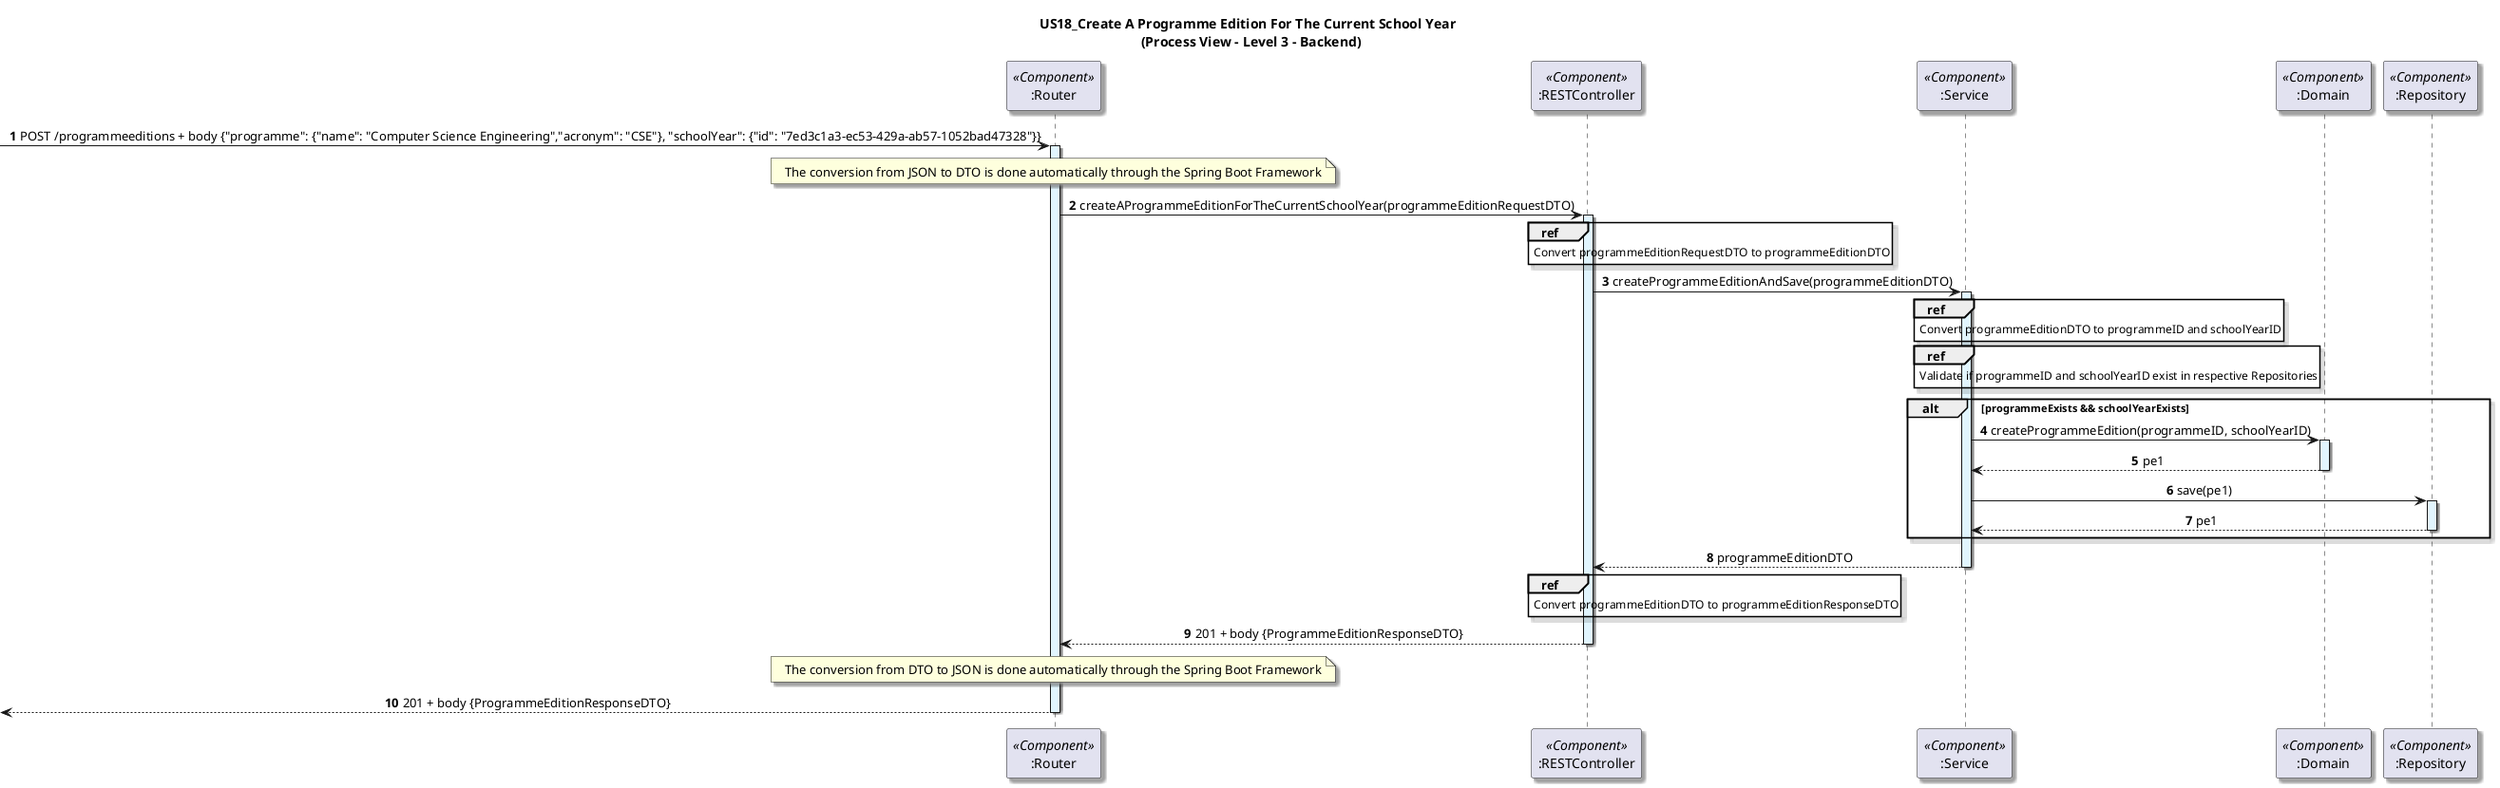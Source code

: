 @startuml
title : US18_Create A Programme Edition For The Current School Year \n (Process View - Level 3 - Backend)
autonumber
skinparam defaultTextAlignment center
skinparam shadowing true

participant ":Router" as Router <<Component>>
participant ":RESTController" as CPEC <<Component>>
participant ":Service" as PES <<Component>>
participant ":Domain" as PEF <<Component>>


'get all programmes name

-> Router: POST /programmeeditions + body {"programme": {"name": "Computer Science Engineering","acronym": "CSE"}, "schoolYear": {"id": "7ed3c1a3-ec53-429a-ab57-1052bad47328"}}
activate Router #E1F5FE
note over Router: The conversion from JSON to DTO is done automatically through the Spring Boot Framework

'''''''''''''''''''''''''''''''''''''''''
Router -> CPEC: createAProgrammeEditionForTheCurrentSchoolYear(programmeEditionRequestDTO)

ref over CPEC
    Convert programmeEditionRequestDTO to programmeEditionDTO
end
'create programmeEdition for current School Year
activate CPEC #E1F5FE
CPEC -> PES:createProgrammeEditionAndSave(programmeEditionDTO)
ref over PES
    Convert programmeEditionDTO to programmeID and schoolYearID
end
activate PES #E1F5FE
ref over PES
    Validate if programmeID and schoolYearID exist in respective Repositories
end

alt programmeExists && schoolYearExists
PES -> PEF: createProgrammeEdition(programmeID, schoolYearID)
activate PEF #E1F5FE

participant ":Repository" as PER <<Component>>

PEF --> PES: pe1
deactivate PEF

PES -> PER: save(pe1)
activate PER #E1F5FE

PER --> PES: pe1
deactivate PER
end
PES --> CPEC: programmeEditionDTO
deactivate PES
ref over CPEC
    Convert programmeEditionDTO to programmeEditionResponseDTO
end


CPEC --> Router : 201 + body {ProgrammeEditionResponseDTO}
deactivate CPEC
note over Router: The conversion from DTO to JSON is done automatically through the Spring Boot Framework

<-- Router: 201 + body {ProgrammeEditionResponseDTO}
deactivate Router
@enduml
